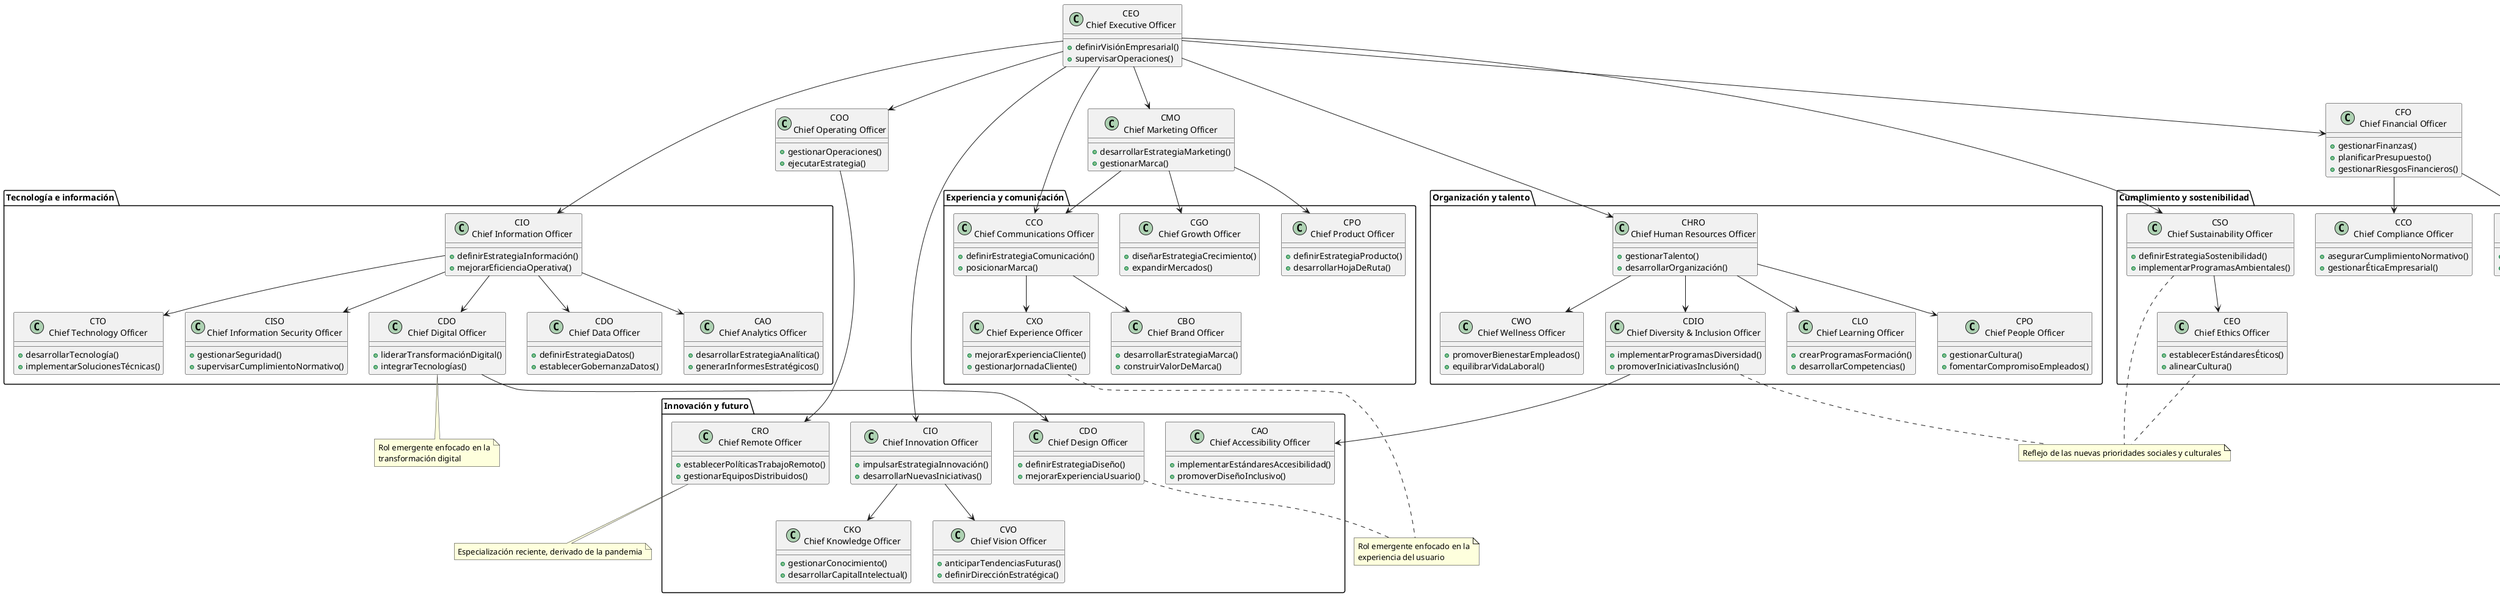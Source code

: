 @startuml

class "CEO\nChief Executive Officer" as CEO {
  +definirVisiónEmpresarial()
  +supervisarOperaciones()
}

' Primera línea de reporte
class "COO\nChief Operating Officer" as COO{
  +gestionarOperaciones()
  +ejecutarEstrategia()
}

class "CFO\nChief Financial Officer" as CFO{
  +gestionarFinanzas()
  +planificarPresupuesto()
  +gestionarRiesgosFinancieros()
}

class "CMO\nChief Marketing Officer" as CMO{
  +desarrollarEstrategiaMarketing()
  +gestionarMarca()
}

' Paquetes por áreas funcionales
package "Tecnología e información" {
  class "CIO\nChief Information Officer" as CIO{
    +definirEstrategiaInformación()
    +mejorarEficienciaOperativa()
  }
  
  class "CTO\nChief Technology Officer" as CTO{
    +desarrollarTecnología()
    +implementarSolucionesTécnicas()
  }
  
  class "CISO\nChief Information Security Officer" as CISO{
    +gestionarSeguridad()
    +supervisarCumplimientoNormativo()
  }
  
  class "CDO\nChief Digital Officer" as CDO{
    +liderarTransformaciónDigital()
    +integrarTecnologías()
  }
  
  class "CDO\nChief Data Officer" as CDataO{
    +definirEstrategiaDatos()
    +establecerGobernanzaDatos()
  }
  
  class "CAO\nChief Analytics Officer" as CAO{
    +desarrollarEstrategiaAnalítica()
    +generarInformesEstratégicos()
  }
}

package "Experiencia y comunicación" {
  class "CCO\nChief Communications Officer" as CCO{
    +definirEstrategiaComunicación()
    +posicionarMarca()
  }
  
  class "CXO\nChief Experience Officer" as CXO{
    +mejorarExperienciaCliente()
    +gestionarJornadaCliente()
  }
  
  class "CGO\nChief Growth Officer" as CGO{
    +diseñarEstrategiaCrecimiento()
    +expandirMercados()
  }
  
  class "CPO\nChief Product Officer" as CPO{
    +definirEstrategiaProducto()
    +desarrollarHojaDeRuta()
  }
  
  class "CBO\nChief Brand Officer" as CBO{
    +desarrollarEstrategiaMarca()
    +construirValorDeMarca()
  }
}

package "Organización y talento" {
  class "CHRO\nChief Human Resources Officer" as CHRO{
    +gestionarTalento()
    +desarrollarOrganización()
  }
  
  class "CLO\nChief Learning Officer" as CLO{
    +crearProgramasFormación()
    +desarrollarCompetencias()
  }
  
  class "CPO\nChief People Officer" as CPeopleO{
    +gestionarCultura()
    +fomentarCompromisoEmpleados()
  }
  
  class "CWO\nChief Wellness Officer" as CWO{
    +promoverBienestarEmpleados()
    +equilibrarVidaLaboral()
  }
  
  class "CDIO\nChief Diversity & Inclusion Officer" as CDIO{
    +implementarProgramasDiversidad()
    +promoverIniciativasInclusión()
  }
}

package "Cumplimiento y sostenibilidad" {
  class "CRO\nChief Risk Officer" as CRO{
    +evaluarRiesgos()
    +desarrollarEstrategiasMitigación()
  }
  
  class "CCO\nChief Compliance Officer" as CCompO{
    +asegurarCumplimientoNormativo()
    +gestionarÉticaEmpresarial()
  }
  
  class "CSO\nChief Sustainability Officer" as CSO{
    +definirEstrategiaSostenibilidad()
    +implementarProgramasAmbientales()
  }
  
  class "CEO\nChief Ethics Officer" as CEthicsO{
    +establecerEstándaresÉticos()
    +alinearCultura()
  }
}

package "Innovación y futuro" {
  class "CIO\nChief Innovation Officer" as CInnovO{
    +impulsarEstrategiaInnovación()
    +desarrollarNuevasIniciativas()
  }
  
  class "CKO\nChief Knowledge Officer" as CKO{
    +gestionarConocimiento()
    +desarrollarCapitalIntelectual()
  }
  
  class "CVO\nChief Vision Officer" as CVO{
    +anticiparTendenciasFuturas()
    +definirDirecciónEstratégica()
  }
  
  class "CRO\nChief Remote Officer" as CRemoteO{
    +establecerPolíticasTrabajoRemoto()
    +gestionarEquiposDistribuidos()
  }
  
  class "CAO\nChief Accessibility Officer" as CAccessO{
    +implementarEstándaresAccesibilidad()
    +promoverDiseñoInclusivo()
  }
  
  class "CDO\nChief Design Officer" as CDesignO{
    +definirEstrategiaDiseño()
    +mejorarExperienciaUsuario()
  }
}

' Relaciones jerárquicas
CEO -d-> COO
CEO --> CFO
CEO -d-> CMO
CEO ---> CIO
CEO --> CCO
CEO --> CHRO
CEO --> CInnovO

' Relaciones tecnología
CIO --> CTO
CIO --> CISO
CIO --> CDO
CIO --> CDataO
CIO --> CAO

' Relaciones comunicación
CMO --> CCO
CCO --> CXO
CCO --> CBO
CMO --> CGO
CMO --> CPO

' Relaciones talento
CHRO --> CLO
CHRO --> CPeopleO
CHRO --> CWO
CHRO --> CDIO

' Relaciones cumplimiento
CFO --> CRO
CFO --> CCompO
CEO --> CSO
CSO --> CEthicsO

CInnovO --> CKO
CInnovO --> CVO
COO --> CRemoteO
CDO --> CDesignO
CDIO --> CAccessO

note "Rol emergente enfocado en la\ntransformación digital" as N2
CDO .. N2

note "Rol emergente enfocado en la\nexperiencia del usuario" as N3
CXO .. N3
CDesignO .. N3

note "Reflejo de las nuevas prioridades sociales y culturales" as N4
CDIO .. N4
CSO .. N4
CEthicsO .. N4

note "Especialización reciente, derivado de la pandemia" as N5
CRemoteO .. N5

@enduml